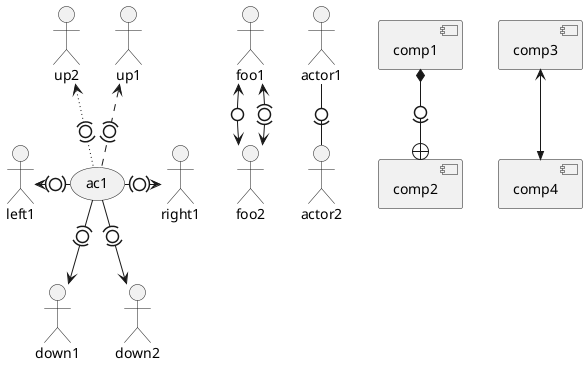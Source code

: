 @startuml
actor foo1
actor foo2
foo1 <-0-> foo2
foo1 <-(0)-> foo2
(ac1) -le(0)-> left1
ac1 -ri(0)-> right1
ac1 .up(0).> up1
ac1 ~up(0)~> up2
ac1 -do(0)-> down1
ac1 -do(0)-> down2
actor1 -0)- actor2
component comp1
component comp2
comp1 *-0)-+ comp2
[comp3] <-->> [comp4]
@enduml
